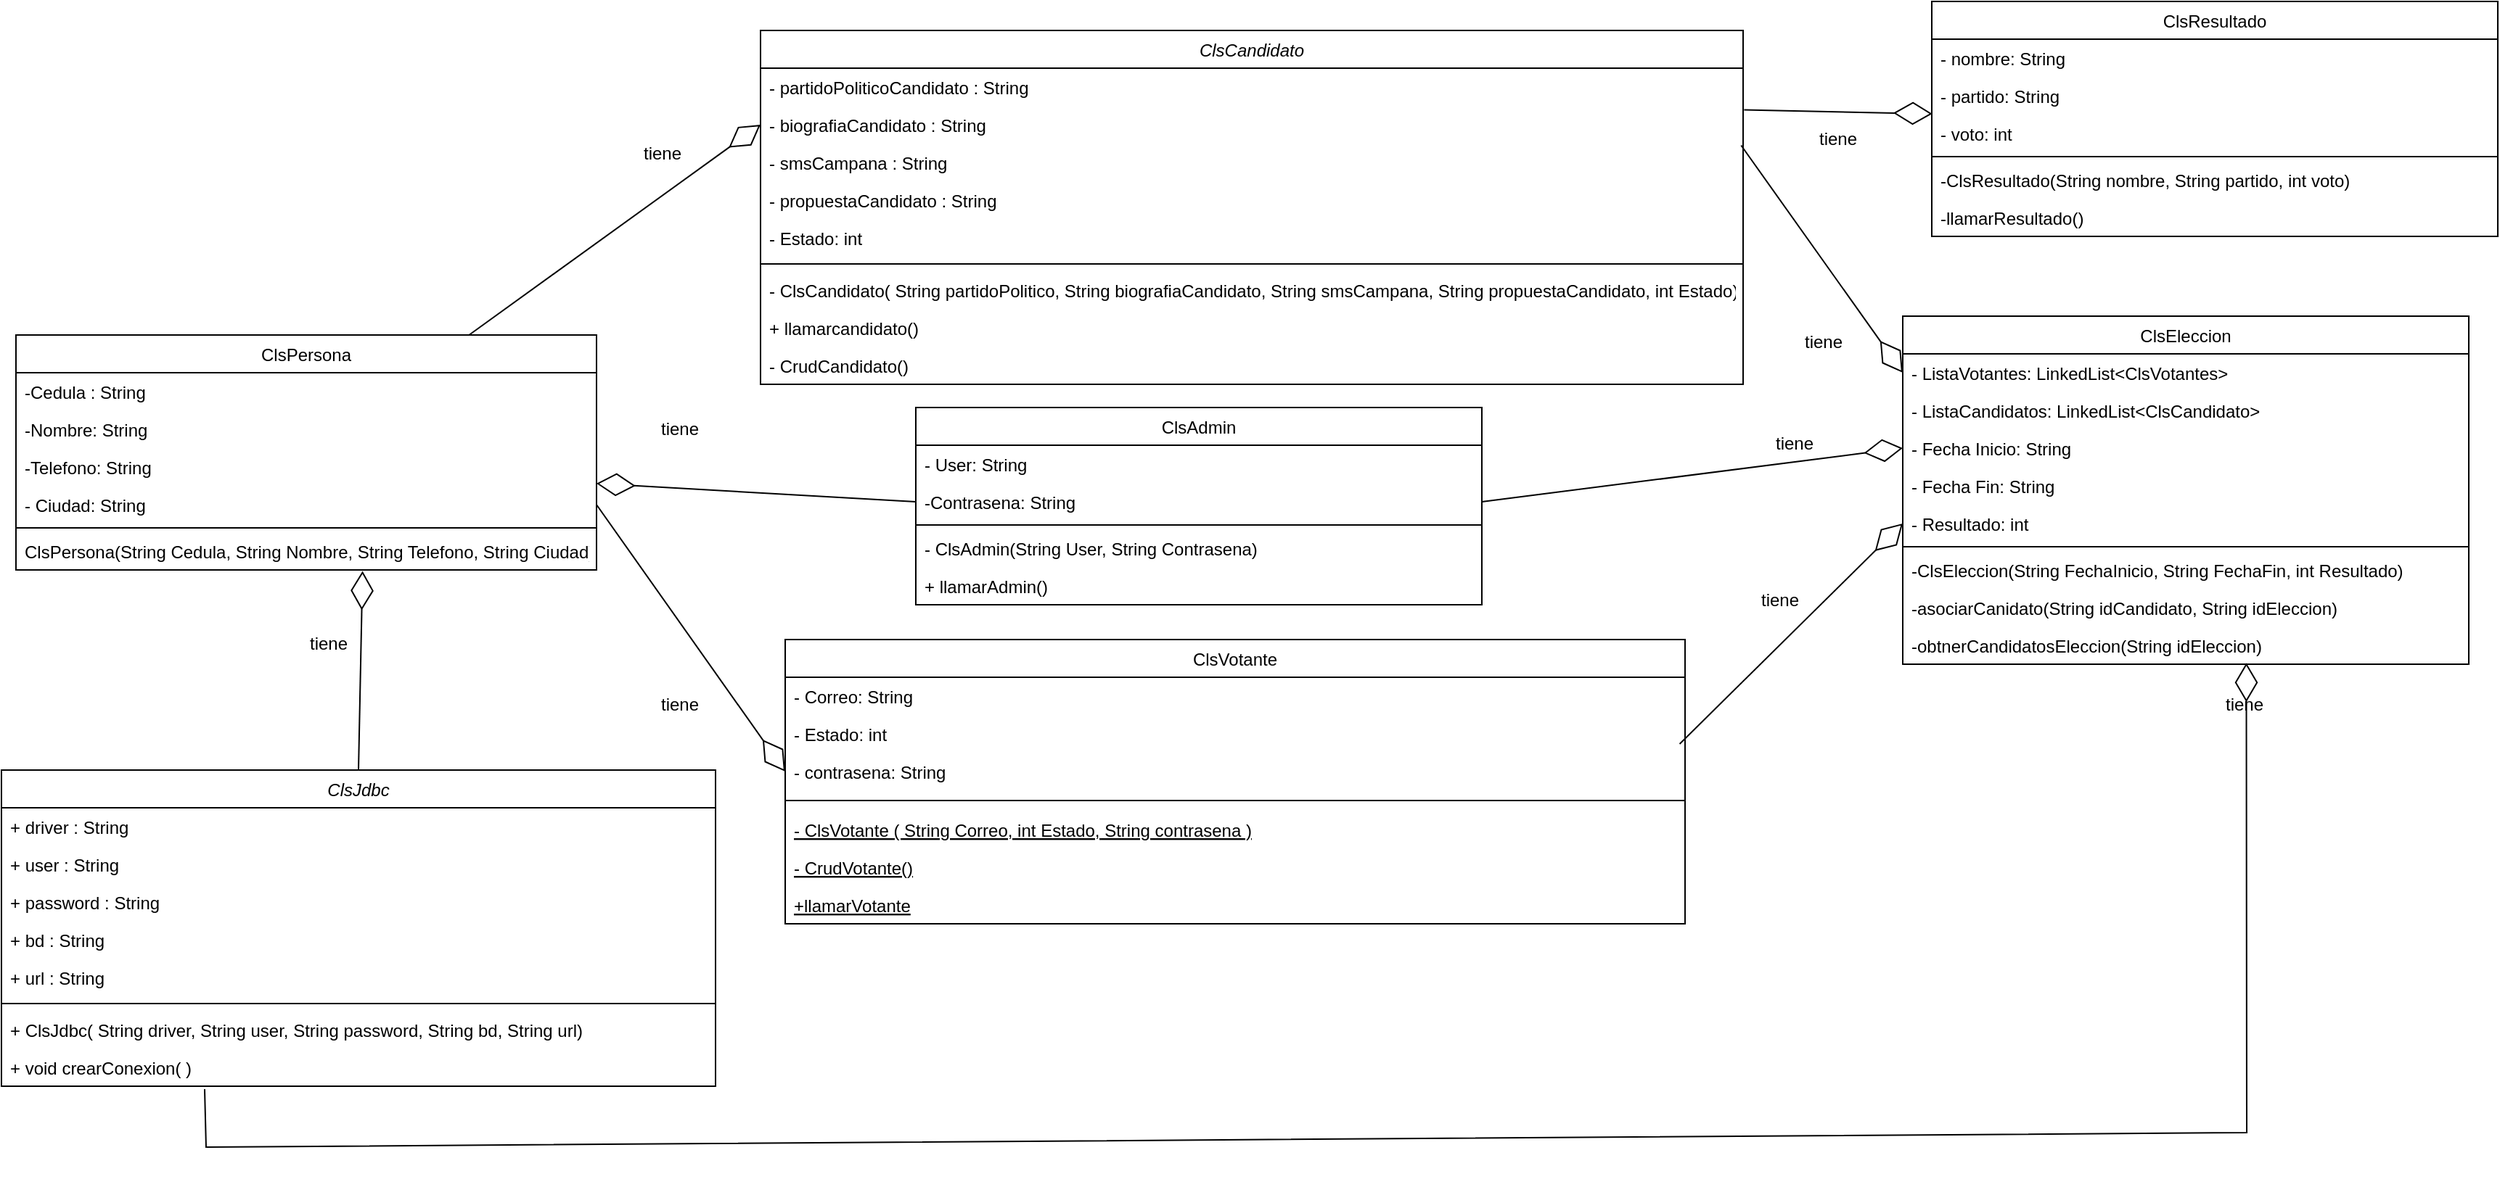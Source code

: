 <mxfile version="20.2.2" type="google" pages="2"><diagram id="C5RBs43oDa-KdzZeNtuy" name="Diagrama de clases"><mxGraphModel grid="1" page="1" gridSize="10" guides="0" tooltips="1" connect="1" arrows="1" fold="1" pageScale="1" pageWidth="827" pageHeight="1169" math="0" shadow="0"><root><mxCell id="WIyWlLk6GJQsqaUBKTNV-0"/><mxCell id="WIyWlLk6GJQsqaUBKTNV-1" parent="WIyWlLk6GJQsqaUBKTNV-0"/><mxCell id="zkfFHV4jXpPFQw0GAbJ--0" value="ClsCandidato" style="swimlane;fontStyle=2;align=center;verticalAlign=top;childLayout=stackLayout;horizontal=1;startSize=26;horizontalStack=0;resizeParent=1;resizeLast=0;collapsible=1;marginBottom=0;rounded=0;shadow=0;strokeWidth=1;" vertex="1" parent="WIyWlLk6GJQsqaUBKTNV-1"><mxGeometry x="543" y="80" width="677" height="244" as="geometry"><mxRectangle x="230" y="140" width="160" height="26" as="alternateBounds"/></mxGeometry></mxCell><mxCell id="zkfFHV4jXpPFQw0GAbJ--2" value="- partidoPoliticoCandidato : String" style="text;align=left;verticalAlign=top;spacingLeft=4;spacingRight=4;overflow=hidden;rotatable=0;points=[[0,0.5],[1,0.5]];portConstraint=eastwest;rounded=0;shadow=0;html=0;" vertex="1" parent="zkfFHV4jXpPFQw0GAbJ--0"><mxGeometry y="26" width="677" height="26" as="geometry"/></mxCell><mxCell id="zkfFHV4jXpPFQw0GAbJ--3" value="- biografiaCandidato : String&#10;&#10;" style="text;align=left;verticalAlign=top;spacingLeft=4;spacingRight=4;overflow=hidden;rotatable=0;points=[[0,0.5],[1,0.5]];portConstraint=eastwest;rounded=0;shadow=0;html=0;" vertex="1" parent="zkfFHV4jXpPFQw0GAbJ--0"><mxGeometry y="52" width="677" height="26" as="geometry"/></mxCell><mxCell id="6kd-rnJcHIBinyVjtFBb-2" value="- smsCampana : String&#10;&#10;" style="text;align=left;verticalAlign=top;spacingLeft=4;spacingRight=4;overflow=hidden;rotatable=0;points=[[0,0.5],[1,0.5]];portConstraint=eastwest;rounded=0;shadow=0;html=0;" vertex="1" parent="zkfFHV4jXpPFQw0GAbJ--0"><mxGeometry y="78" width="677" height="26" as="geometry"/></mxCell><mxCell id="6kd-rnJcHIBinyVjtFBb-4" value="- propuestaCandidato : String" style="text;align=left;verticalAlign=top;spacingLeft=4;spacingRight=4;overflow=hidden;rotatable=0;points=[[0,0.5],[1,0.5]];portConstraint=eastwest;rounded=0;shadow=0;html=0;" vertex="1" parent="zkfFHV4jXpPFQw0GAbJ--0"><mxGeometry y="104" width="677" height="26" as="geometry"/></mxCell><mxCell id="8CFvP_syK0QE3NV6u3Dt-2" value="- Estado: int" style="text;align=left;verticalAlign=top;spacingLeft=4;spacingRight=4;overflow=hidden;rotatable=0;points=[[0,0.5],[1,0.5]];portConstraint=eastwest;" vertex="1" parent="zkfFHV4jXpPFQw0GAbJ--0"><mxGeometry y="130" width="677" height="26" as="geometry"/></mxCell><mxCell id="zkfFHV4jXpPFQw0GAbJ--4" value="" style="line;html=1;strokeWidth=1;align=left;verticalAlign=middle;spacingTop=-1;spacingLeft=3;spacingRight=3;rotatable=0;labelPosition=right;points=[];portConstraint=eastwest;" vertex="1" parent="zkfFHV4jXpPFQw0GAbJ--0"><mxGeometry y="156" width="677" height="10" as="geometry"/></mxCell><mxCell id="zkfFHV4jXpPFQw0GAbJ--5" value="- ClsCandidato( String partidoPolitico, String biografiaCandidato, String smsCampana, String propuestaCandidato, int Estado)" style="text;align=left;verticalAlign=top;spacingLeft=4;spacingRight=4;overflow=hidden;rotatable=0;points=[[0,0.5],[1,0.5]];portConstraint=eastwest;" vertex="1" parent="zkfFHV4jXpPFQw0GAbJ--0"><mxGeometry y="166" width="677" height="26" as="geometry"/></mxCell><mxCell id="8CFvP_syK0QE3NV6u3Dt-0" value="+ llamarcandidato()&#10;" style="text;align=left;verticalAlign=top;spacingLeft=4;spacingRight=4;overflow=hidden;rotatable=0;points=[[0,0.5],[1,0.5]];portConstraint=eastwest;" vertex="1" parent="zkfFHV4jXpPFQw0GAbJ--0"><mxGeometry y="192" width="677" height="26" as="geometry"/></mxCell><mxCell id="8CFvP_syK0QE3NV6u3Dt-1" value="- CrudCandidato()" style="text;align=left;verticalAlign=top;spacingLeft=4;spacingRight=4;overflow=hidden;rotatable=0;points=[[0,0.5],[1,0.5]];portConstraint=eastwest;" vertex="1" parent="zkfFHV4jXpPFQw0GAbJ--0"><mxGeometry y="218" width="677" height="26" as="geometry"/></mxCell><mxCell id="zkfFHV4jXpPFQw0GAbJ--6" value="ClsVotante" style="swimlane;fontStyle=0;align=center;verticalAlign=top;childLayout=stackLayout;horizontal=1;startSize=26;horizontalStack=0;resizeParent=1;resizeLast=0;collapsible=1;marginBottom=0;rounded=0;shadow=0;strokeWidth=1;" vertex="1" parent="WIyWlLk6GJQsqaUBKTNV-1"><mxGeometry x="560" y="500" width="620" height="196" as="geometry"><mxRectangle x="130" y="380" width="160" height="26" as="alternateBounds"/></mxGeometry></mxCell><mxCell id="zkfFHV4jXpPFQw0GAbJ--7" value="- Correo: String" style="text;align=left;verticalAlign=top;spacingLeft=4;spacingRight=4;overflow=hidden;rotatable=0;points=[[0,0.5],[1,0.5]];portConstraint=eastwest;" vertex="1" parent="zkfFHV4jXpPFQw0GAbJ--6"><mxGeometry y="26" width="620" height="26" as="geometry"/></mxCell><mxCell id="zkfFHV4jXpPFQw0GAbJ--8" value="- Estado: int" style="text;align=left;verticalAlign=top;spacingLeft=4;spacingRight=4;overflow=hidden;rotatable=0;points=[[0,0.5],[1,0.5]];portConstraint=eastwest;rounded=0;shadow=0;html=0;" vertex="1" parent="zkfFHV4jXpPFQw0GAbJ--6"><mxGeometry y="52" width="620" height="26" as="geometry"/></mxCell><mxCell id="6kd-rnJcHIBinyVjtFBb-9" value="- contrasena: String" style="text;align=left;verticalAlign=top;spacingLeft=4;spacingRight=4;overflow=hidden;rotatable=0;points=[[0,0.5],[1,0.5]];portConstraint=eastwest;rounded=0;shadow=0;html=0;" vertex="1" parent="zkfFHV4jXpPFQw0GAbJ--6"><mxGeometry y="78" width="620" height="26" as="geometry"/></mxCell><mxCell id="zkfFHV4jXpPFQw0GAbJ--9" value="" style="line;html=1;strokeWidth=1;align=left;verticalAlign=middle;spacingTop=-1;spacingLeft=3;spacingRight=3;rotatable=0;labelPosition=right;points=[];portConstraint=eastwest;" vertex="1" parent="zkfFHV4jXpPFQw0GAbJ--6"><mxGeometry y="104" width="620" height="14" as="geometry"/></mxCell><mxCell id="zkfFHV4jXpPFQw0GAbJ--10" value="- ClsVotante ( String Correo, int Estado, String contrasena )" style="text;align=left;verticalAlign=top;spacingLeft=4;spacingRight=4;overflow=hidden;rotatable=0;points=[[0,0.5],[1,0.5]];portConstraint=eastwest;fontStyle=4" vertex="1" parent="zkfFHV4jXpPFQw0GAbJ--6"><mxGeometry y="118" width="620" height="26" as="geometry"/></mxCell><mxCell id="qaVWxk2MzjuElgcVNs6F-1" value="- CrudVotante()" style="text;align=left;verticalAlign=top;spacingLeft=4;spacingRight=4;overflow=hidden;rotatable=0;points=[[0,0.5],[1,0.5]];portConstraint=eastwest;fontStyle=4" vertex="1" parent="zkfFHV4jXpPFQw0GAbJ--6"><mxGeometry y="144" width="620" height="26" as="geometry"/></mxCell><mxCell id="qaVWxk2MzjuElgcVNs6F-2" value="+llamarVotante" style="text;align=left;verticalAlign=top;spacingLeft=4;spacingRight=4;overflow=hidden;rotatable=0;points=[[0,0.5],[1,0.5]];portConstraint=eastwest;fontStyle=4" vertex="1" parent="zkfFHV4jXpPFQw0GAbJ--6"><mxGeometry y="170" width="620" height="26" as="geometry"/></mxCell><mxCell id="zkfFHV4jXpPFQw0GAbJ--13" value="ClsEleccion" style="swimlane;fontStyle=0;align=center;verticalAlign=top;childLayout=stackLayout;horizontal=1;startSize=26;horizontalStack=0;resizeParent=1;resizeLast=0;collapsible=1;marginBottom=0;rounded=0;shadow=0;strokeWidth=1;" vertex="1" parent="WIyWlLk6GJQsqaUBKTNV-1"><mxGeometry x="1330" y="277" width="390" height="240" as="geometry"><mxRectangle x="340" y="380" width="170" height="26" as="alternateBounds"/></mxGeometry></mxCell><mxCell id="zkfFHV4jXpPFQw0GAbJ--14" value="- ListaVotantes: LinkedList&lt;ClsVotantes&gt;" style="text;align=left;verticalAlign=top;spacingLeft=4;spacingRight=4;overflow=hidden;rotatable=0;points=[[0,0.5],[1,0.5]];portConstraint=eastwest;" vertex="1" parent="zkfFHV4jXpPFQw0GAbJ--13"><mxGeometry y="26" width="390" height="26" as="geometry"/></mxCell><mxCell id="6kd-rnJcHIBinyVjtFBb-13" value="- ListaCandidatos: LinkedList&lt;ClsCandidato&gt;" style="text;align=left;verticalAlign=top;spacingLeft=4;spacingRight=4;overflow=hidden;rotatable=0;points=[[0,0.5],[1,0.5]];portConstraint=eastwest;" vertex="1" parent="zkfFHV4jXpPFQw0GAbJ--13"><mxGeometry y="52" width="390" height="26" as="geometry"/></mxCell><mxCell id="adXyO_sQMD6MabwnWfUt-0" value="- Fecha Inicio: String&#10;" style="text;align=left;verticalAlign=top;spacingLeft=4;spacingRight=4;overflow=hidden;rotatable=0;points=[[0,0.5],[1,0.5]];portConstraint=eastwest;" vertex="1" parent="zkfFHV4jXpPFQw0GAbJ--13"><mxGeometry y="78" width="390" height="26" as="geometry"/></mxCell><mxCell id="adXyO_sQMD6MabwnWfUt-1" value="- Fecha Fin: String" style="text;align=left;verticalAlign=top;spacingLeft=4;spacingRight=4;overflow=hidden;rotatable=0;points=[[0,0.5],[1,0.5]];portConstraint=eastwest;" vertex="1" parent="zkfFHV4jXpPFQw0GAbJ--13"><mxGeometry y="104" width="390" height="26" as="geometry"/></mxCell><mxCell id="S5izapRbsjuze15rUxCI-21" value="- Resultado: int" style="text;align=left;verticalAlign=top;spacingLeft=4;spacingRight=4;overflow=hidden;rotatable=0;points=[[0,0.5],[1,0.5]];portConstraint=eastwest;" vertex="1" parent="zkfFHV4jXpPFQw0GAbJ--13"><mxGeometry y="130" width="390" height="26" as="geometry"/></mxCell><mxCell id="zkfFHV4jXpPFQw0GAbJ--15" value="" style="line;html=1;strokeWidth=1;align=left;verticalAlign=middle;spacingTop=-1;spacingLeft=3;spacingRight=3;rotatable=0;labelPosition=right;points=[];portConstraint=eastwest;" vertex="1" parent="zkfFHV4jXpPFQw0GAbJ--13"><mxGeometry y="156" width="390" height="6" as="geometry"/></mxCell><mxCell id="6kd-rnJcHIBinyVjtFBb-15" value="-ClsEleccion(String FechaInicio, String FechaFin, int Resultado)&#10;" style="text;align=left;verticalAlign=top;spacingLeft=4;spacingRight=4;overflow=hidden;rotatable=0;points=[[0,0.5],[1,0.5]];portConstraint=eastwest;" vertex="1" parent="zkfFHV4jXpPFQw0GAbJ--13"><mxGeometry y="162" width="390" height="26" as="geometry"/></mxCell><mxCell id="rakA31RXLFydG6ZhVUxs-8" value="-asociarCanidato(String idCandidato, String idEleccion)" style="text;align=left;verticalAlign=top;spacingLeft=4;spacingRight=4;overflow=hidden;rotatable=0;points=[[0,0.5],[1,0.5]];portConstraint=eastwest;" vertex="1" parent="zkfFHV4jXpPFQw0GAbJ--13"><mxGeometry y="188" width="390" height="26" as="geometry"/></mxCell><mxCell id="rakA31RXLFydG6ZhVUxs-9" value="-obtnerCandidatosEleccion(String idEleccion)" style="text;align=left;verticalAlign=top;spacingLeft=4;spacingRight=4;overflow=hidden;rotatable=0;points=[[0,0.5],[1,0.5]];portConstraint=eastwest;" vertex="1" parent="zkfFHV4jXpPFQw0GAbJ--13"><mxGeometry y="214" width="390" height="26" as="geometry"/></mxCell><mxCell id="6kd-rnJcHIBinyVjtFBb-21" value="" style="endArrow=diamondThin;endFill=0;endSize=24;html=1;rounded=0;exitX=0.994;exitY=-0.231;exitDx=0;exitDy=0;exitPerimeter=0;entryX=0;entryY=0.5;entryDx=0;entryDy=0;" edge="1" parent="WIyWlLk6GJQsqaUBKTNV-1" source="6kd-rnJcHIBinyVjtFBb-9" target="S5izapRbsjuze15rUxCI-21"><mxGeometry width="160" relative="1" as="geometry"><mxPoint x="1110" y="410" as="sourcePoint"/><mxPoint x="1270" y="410" as="targetPoint"/></mxGeometry></mxCell><mxCell id="6kd-rnJcHIBinyVjtFBb-22" value="" style="endArrow=diamondThin;endFill=0;endSize=24;html=1;rounded=0;exitX=0.998;exitY=1.048;exitDx=0;exitDy=0;entryX=0;entryY=0.5;entryDx=0;entryDy=0;exitPerimeter=0;" edge="1" parent="WIyWlLk6GJQsqaUBKTNV-1" source="zkfFHV4jXpPFQw0GAbJ--3" target="zkfFHV4jXpPFQw0GAbJ--14"><mxGeometry width="160" relative="1" as="geometry"><mxPoint x="1100" y="203" as="sourcePoint"/><mxPoint x="1270" y="410" as="targetPoint"/></mxGeometry></mxCell><mxCell id="6kd-rnJcHIBinyVjtFBb-23" value="tiene" style="text;html=1;align=center;verticalAlign=middle;resizable=0;points=[];autosize=1;strokeColor=none;fillColor=none;" vertex="1" parent="WIyWlLk6GJQsqaUBKTNV-1"><mxGeometry x="1250" y="280" width="50" height="30" as="geometry"/></mxCell><mxCell id="6kd-rnJcHIBinyVjtFBb-24" value="tiene" style="text;html=1;align=center;verticalAlign=middle;resizable=0;points=[];autosize=1;strokeColor=none;fillColor=none;" vertex="1" parent="WIyWlLk6GJQsqaUBKTNV-1"><mxGeometry x="1220" y="458" width="50" height="30" as="geometry"/></mxCell><mxCell id="adXyO_sQMD6MabwnWfUt-10" value="ClsAdmin" style="swimlane;fontStyle=0;align=center;verticalAlign=top;childLayout=stackLayout;horizontal=1;startSize=26;horizontalStack=0;resizeParent=1;resizeLast=0;collapsible=1;marginBottom=0;rounded=0;shadow=0;strokeWidth=1;" vertex="1" parent="WIyWlLk6GJQsqaUBKTNV-1"><mxGeometry x="650" y="340" width="390" height="136" as="geometry"><mxRectangle x="340" y="380" width="170" height="26" as="alternateBounds"/></mxGeometry></mxCell><mxCell id="adXyO_sQMD6MabwnWfUt-11" value="- User: String" style="text;align=left;verticalAlign=top;spacingLeft=4;spacingRight=4;overflow=hidden;rotatable=0;points=[[0,0.5],[1,0.5]];portConstraint=eastwest;" vertex="1" parent="adXyO_sQMD6MabwnWfUt-10"><mxGeometry y="26" width="390" height="26" as="geometry"/></mxCell><mxCell id="adXyO_sQMD6MabwnWfUt-12" value="-Contrasena: String " style="text;align=left;verticalAlign=top;spacingLeft=4;spacingRight=4;overflow=hidden;rotatable=0;points=[[0,0.5],[1,0.5]];portConstraint=eastwest;" vertex="1" parent="adXyO_sQMD6MabwnWfUt-10"><mxGeometry y="52" width="390" height="26" as="geometry"/></mxCell><mxCell id="adXyO_sQMD6MabwnWfUt-15" value="" style="line;html=1;strokeWidth=1;align=left;verticalAlign=middle;spacingTop=-1;spacingLeft=3;spacingRight=3;rotatable=0;labelPosition=right;points=[];portConstraint=eastwest;" vertex="1" parent="adXyO_sQMD6MabwnWfUt-10"><mxGeometry y="78" width="390" height="6" as="geometry"/></mxCell><mxCell id="adXyO_sQMD6MabwnWfUt-16" value="- ClsAdmin(String User, String Contrasena)" style="text;align=left;verticalAlign=top;spacingLeft=4;spacingRight=4;overflow=hidden;rotatable=0;points=[[0,0.5],[1,0.5]];portConstraint=eastwest;" vertex="1" parent="adXyO_sQMD6MabwnWfUt-10"><mxGeometry y="84" width="390" height="26" as="geometry"/></mxCell><mxCell id="QOSAk53ro1LpOJ4jNnNh-0" value="+ llamarAdmin()" style="text;align=left;verticalAlign=top;spacingLeft=4;spacingRight=4;overflow=hidden;rotatable=0;points=[[0,0.5],[1,0.5]];portConstraint=eastwest;" vertex="1" parent="adXyO_sQMD6MabwnWfUt-10"><mxGeometry y="110" width="390" height="26" as="geometry"/></mxCell><mxCell id="S5izapRbsjuze15rUxCI-0" value="ClsJdbc" style="swimlane;fontStyle=2;align=center;verticalAlign=top;childLayout=stackLayout;horizontal=1;startSize=26;horizontalStack=0;resizeParent=1;resizeLast=0;collapsible=1;marginBottom=0;rounded=0;shadow=0;strokeWidth=1;" vertex="1" parent="WIyWlLk6GJQsqaUBKTNV-1"><mxGeometry x="20" y="590" width="492" height="218" as="geometry"><mxRectangle x="230" y="140" width="160" height="26" as="alternateBounds"/></mxGeometry></mxCell><mxCell id="S5izapRbsjuze15rUxCI-1" value="+ driver : String" style="text;align=left;verticalAlign=top;spacingLeft=4;spacingRight=4;overflow=hidden;rotatable=0;points=[[0,0.5],[1,0.5]];portConstraint=eastwest;rounded=0;shadow=0;html=0;" vertex="1" parent="S5izapRbsjuze15rUxCI-0"><mxGeometry y="26" width="492" height="26" as="geometry"/></mxCell><mxCell id="S5izapRbsjuze15rUxCI-2" value="+ user : String" style="text;align=left;verticalAlign=top;spacingLeft=4;spacingRight=4;overflow=hidden;rotatable=0;points=[[0,0.5],[1,0.5]];portConstraint=eastwest;rounded=0;shadow=0;html=0;" vertex="1" parent="S5izapRbsjuze15rUxCI-0"><mxGeometry y="52" width="492" height="26" as="geometry"/></mxCell><mxCell id="S5izapRbsjuze15rUxCI-3" value="+ password : String&#10;&#10;" style="text;align=left;verticalAlign=top;spacingLeft=4;spacingRight=4;overflow=hidden;rotatable=0;points=[[0,0.5],[1,0.5]];portConstraint=eastwest;rounded=0;shadow=0;html=0;" vertex="1" parent="S5izapRbsjuze15rUxCI-0"><mxGeometry y="78" width="492" height="26" as="geometry"/></mxCell><mxCell id="S5izapRbsjuze15rUxCI-4" value="+ bd : String" style="text;align=left;verticalAlign=top;spacingLeft=4;spacingRight=4;overflow=hidden;rotatable=0;points=[[0,0.5],[1,0.5]];portConstraint=eastwest;rounded=0;shadow=0;html=0;" vertex="1" parent="S5izapRbsjuze15rUxCI-0"><mxGeometry y="104" width="492" height="26" as="geometry"/></mxCell><mxCell id="S5izapRbsjuze15rUxCI-7" value="+ url : String" style="text;align=left;verticalAlign=top;spacingLeft=4;spacingRight=4;overflow=hidden;rotatable=0;points=[[0,0.5],[1,0.5]];portConstraint=eastwest;" vertex="1" parent="S5izapRbsjuze15rUxCI-0"><mxGeometry y="130" width="492" height="26" as="geometry"/></mxCell><mxCell id="S5izapRbsjuze15rUxCI-5" value="" style="line;html=1;strokeWidth=1;align=left;verticalAlign=middle;spacingTop=-1;spacingLeft=3;spacingRight=3;rotatable=0;labelPosition=right;points=[];portConstraint=eastwest;" vertex="1" parent="S5izapRbsjuze15rUxCI-0"><mxGeometry y="156" width="492" height="10" as="geometry"/></mxCell><mxCell id="S5izapRbsjuze15rUxCI-6" value="+ ClsJdbc( String driver, String user, String password, String bd, String url)" style="text;align=left;verticalAlign=top;spacingLeft=4;spacingRight=4;overflow=hidden;rotatable=0;points=[[0,0.5],[1,0.5]];portConstraint=eastwest;" vertex="1" parent="S5izapRbsjuze15rUxCI-0"><mxGeometry y="166" width="492" height="26" as="geometry"/></mxCell><mxCell id="rakA31RXLFydG6ZhVUxs-10" value="+ void crearConexion( )" style="text;align=left;verticalAlign=top;spacingLeft=4;spacingRight=4;overflow=hidden;rotatable=0;points=[[0,0.5],[1,0.5]];portConstraint=eastwest;" vertex="1" parent="S5izapRbsjuze15rUxCI-0"><mxGeometry y="192" width="492" height="26" as="geometry"/></mxCell><mxCell id="S5izapRbsjuze15rUxCI-16" value="ClsPersona" style="swimlane;fontStyle=0;align=center;verticalAlign=top;childLayout=stackLayout;horizontal=1;startSize=26;horizontalStack=0;resizeParent=1;resizeLast=0;collapsible=1;marginBottom=0;rounded=0;shadow=0;strokeWidth=1;" vertex="1" parent="WIyWlLk6GJQsqaUBKTNV-1"><mxGeometry x="30" y="290" width="400" height="162" as="geometry"><mxRectangle x="340" y="380" width="170" height="26" as="alternateBounds"/></mxGeometry></mxCell><mxCell id="6kd-rnJcHIBinyVjtFBb-29" value="-Cedula : String" style="text;align=left;verticalAlign=top;spacingLeft=4;spacingRight=4;overflow=hidden;rotatable=0;points=[[0,0.5],[1,0.5]];portConstraint=eastwest;" vertex="1" parent="S5izapRbsjuze15rUxCI-16"><mxGeometry y="26" width="400" height="26" as="geometry"/></mxCell><mxCell id="adXyO_sQMD6MabwnWfUt-24" value="-Nombre: String" style="text;align=left;verticalAlign=top;spacingLeft=4;spacingRight=4;overflow=hidden;rotatable=0;points=[[0,0.5],[1,0.5]];portConstraint=eastwest;" vertex="1" parent="S5izapRbsjuze15rUxCI-16"><mxGeometry y="52" width="400" height="26" as="geometry"/></mxCell><mxCell id="adXyO_sQMD6MabwnWfUt-25" value="-Telefono: String" style="text;align=left;verticalAlign=top;spacingLeft=4;spacingRight=4;overflow=hidden;rotatable=0;points=[[0,0.5],[1,0.5]];portConstraint=eastwest;" vertex="1" parent="S5izapRbsjuze15rUxCI-16"><mxGeometry y="78" width="400" height="26" as="geometry"/></mxCell><mxCell id="adXyO_sQMD6MabwnWfUt-26" value="- Ciudad: String" style="text;align=left;verticalAlign=top;spacingLeft=4;spacingRight=4;overflow=hidden;rotatable=0;points=[[0,0.5],[1,0.5]];portConstraint=eastwest;" vertex="1" parent="S5izapRbsjuze15rUxCI-16"><mxGeometry y="104" width="400" height="26" as="geometry"/></mxCell><mxCell id="S5izapRbsjuze15rUxCI-19" value="" style="line;html=1;strokeWidth=1;align=left;verticalAlign=middle;spacingTop=-1;spacingLeft=3;spacingRight=3;rotatable=0;labelPosition=right;points=[];portConstraint=eastwest;" vertex="1" parent="S5izapRbsjuze15rUxCI-16"><mxGeometry y="130" width="400" height="6" as="geometry"/></mxCell><mxCell id="S5izapRbsjuze15rUxCI-20" value="ClsPersona(String Cedula, String Nombre, String Telefono, String Ciudad)" style="text;align=left;verticalAlign=top;spacingLeft=4;spacingRight=4;overflow=hidden;rotatable=0;points=[[0,0.5],[1,0.5]];portConstraint=eastwest;" vertex="1" parent="S5izapRbsjuze15rUxCI-16"><mxGeometry y="136" width="400" height="26" as="geometry"/></mxCell><mxCell id="S5izapRbsjuze15rUxCI-24" value="" style="endArrow=diamondThin;endFill=0;endSize=24;html=1;rounded=0;exitX=1;exitY=0.5;exitDx=0;exitDy=0;entryX=0;entryY=0.5;entryDx=0;entryDy=0;" edge="1" parent="WIyWlLk6GJQsqaUBKTNV-1" source="adXyO_sQMD6MabwnWfUt-26" target="6kd-rnJcHIBinyVjtFBb-9"><mxGeometry width="160" relative="1" as="geometry"><mxPoint x="310.002" y="429.998" as="sourcePoint"/><mxPoint x="461.15" y="673.88" as="targetPoint"/></mxGeometry></mxCell><mxCell id="S5izapRbsjuze15rUxCI-25" value="" style="endArrow=diamondThin;endFill=0;endSize=24;html=1;rounded=0;entryX=0;entryY=0.5;entryDx=0;entryDy=0;" edge="1" parent="WIyWlLk6GJQsqaUBKTNV-1" source="S5izapRbsjuze15rUxCI-16" target="zkfFHV4jXpPFQw0GAbJ--3"><mxGeometry width="160" relative="1" as="geometry"><mxPoint x="340.0" y="266.994" as="sourcePoint"/><mxPoint x="503.72" y="150.0" as="targetPoint"/></mxGeometry></mxCell><mxCell id="S5izapRbsjuze15rUxCI-26" value="" style="endArrow=diamondThin;endFill=0;endSize=24;html=1;rounded=0;exitX=0.5;exitY=0;exitDx=0;exitDy=0;entryX=0.597;entryY=1.031;entryDx=0;entryDy=0;entryPerimeter=0;" edge="1" parent="WIyWlLk6GJQsqaUBKTNV-1" source="S5izapRbsjuze15rUxCI-0" target="S5izapRbsjuze15rUxCI-20"><mxGeometry width="160" relative="1" as="geometry"><mxPoint x="353" y="440" as="sourcePoint"/><mxPoint x="266" y="470" as="targetPoint"/></mxGeometry></mxCell><mxCell id="S5izapRbsjuze15rUxCI-27" value="" style="endArrow=diamondThin;endFill=0;endSize=24;html=1;rounded=0;entryX=0.607;entryY=0.966;entryDx=0;entryDy=0;entryPerimeter=0;" edge="1" parent="WIyWlLk6GJQsqaUBKTNV-1" target="rakA31RXLFydG6ZhVUxs-9"><mxGeometry width="160" relative="1" as="geometry"><mxPoint x="160" y="810" as="sourcePoint"/><mxPoint x="1560" y="490" as="targetPoint"/><Array as="points"><mxPoint x="161" y="850"/><mxPoint x="1567" y="840"/></Array></mxGeometry></mxCell><mxCell id="S5izapRbsjuze15rUxCI-28" value="" style="endArrow=diamondThin;endFill=0;endSize=24;html=1;rounded=0;exitX=0;exitY=0.5;exitDx=0;exitDy=0;" edge="1" parent="WIyWlLk6GJQsqaUBKTNV-1" source="adXyO_sQMD6MabwnWfUt-12" target="adXyO_sQMD6MabwnWfUt-25"><mxGeometry width="160" relative="1" as="geometry"><mxPoint x="530" y="370" as="sourcePoint"/><mxPoint x="720" y="554" as="targetPoint"/></mxGeometry></mxCell><mxCell id="S5izapRbsjuze15rUxCI-29" value="" style="endArrow=diamondThin;endFill=0;endSize=24;html=1;rounded=0;exitX=1;exitY=0.5;exitDx=0;exitDy=0;entryX=0;entryY=0.5;entryDx=0;entryDy=0;" edge="1" parent="WIyWlLk6GJQsqaUBKTNV-1" source="adXyO_sQMD6MabwnWfUt-12" target="adXyO_sQMD6MabwnWfUt-0"><mxGeometry width="160" relative="1" as="geometry"><mxPoint x="1051" y="268" as="sourcePoint"/><mxPoint x="1241" y="452" as="targetPoint"/></mxGeometry></mxCell><mxCell id="S5izapRbsjuze15rUxCI-31" value="tiene" style="text;html=1;align=center;verticalAlign=middle;resizable=0;points=[];autosize=1;strokeColor=none;fillColor=none;" vertex="1" parent="WIyWlLk6GJQsqaUBKTNV-1"><mxGeometry x="1230" y="350" width="50" height="30" as="geometry"/></mxCell><mxCell id="S5izapRbsjuze15rUxCI-32" value="tiene" style="text;html=1;align=center;verticalAlign=middle;resizable=0;points=[];autosize=1;strokeColor=none;fillColor=none;" vertex="1" parent="WIyWlLk6GJQsqaUBKTNV-1"><mxGeometry x="462" y="340" width="50" height="30" as="geometry"/></mxCell><mxCell id="S5izapRbsjuze15rUxCI-33" value="tiene" style="text;html=1;align=center;verticalAlign=middle;resizable=0;points=[];autosize=1;strokeColor=none;fillColor=none;" vertex="1" parent="WIyWlLk6GJQsqaUBKTNV-1"><mxGeometry x="450" y="150" width="50" height="30" as="geometry"/></mxCell><mxCell id="S5izapRbsjuze15rUxCI-34" value="tiene" style="text;html=1;align=center;verticalAlign=middle;resizable=0;points=[];autosize=1;strokeColor=none;fillColor=none;" vertex="1" parent="WIyWlLk6GJQsqaUBKTNV-1"><mxGeometry x="462" y="530" width="50" height="30" as="geometry"/></mxCell><mxCell id="S5izapRbsjuze15rUxCI-35" value="tiene" style="text;html=1;align=center;verticalAlign=middle;resizable=0;points=[];autosize=1;strokeColor=none;fillColor=none;" vertex="1" parent="WIyWlLk6GJQsqaUBKTNV-1"><mxGeometry x="220" y="488" width="50" height="30" as="geometry"/></mxCell><mxCell id="S5izapRbsjuze15rUxCI-36" value="tiene" style="text;html=1;align=center;verticalAlign=middle;resizable=0;points=[];autosize=1;strokeColor=none;fillColor=none;" vertex="1" parent="WIyWlLk6GJQsqaUBKTNV-1"><mxGeometry x="1540" y="530" width="50" height="30" as="geometry"/></mxCell><mxCell id="rakA31RXLFydG6ZhVUxs-0" value="ClsResultado" style="swimlane;fontStyle=0;align=center;verticalAlign=top;childLayout=stackLayout;horizontal=1;startSize=26;horizontalStack=0;resizeParent=1;resizeLast=0;collapsible=1;marginBottom=0;rounded=0;shadow=0;strokeWidth=1;" vertex="1" parent="WIyWlLk6GJQsqaUBKTNV-1"><mxGeometry x="1350" y="60" width="390" height="162" as="geometry"><mxRectangle x="340" y="380" width="170" height="26" as="alternateBounds"/></mxGeometry></mxCell><mxCell id="rakA31RXLFydG6ZhVUxs-1" value="- nombre: String" style="text;align=left;verticalAlign=top;spacingLeft=4;spacingRight=4;overflow=hidden;rotatable=0;points=[[0,0.5],[1,0.5]];portConstraint=eastwest;" vertex="1" parent="rakA31RXLFydG6ZhVUxs-0"><mxGeometry y="26" width="390" height="26" as="geometry"/></mxCell><mxCell id="rakA31RXLFydG6ZhVUxs-2" value="- partido: String" style="text;align=left;verticalAlign=top;spacingLeft=4;spacingRight=4;overflow=hidden;rotatable=0;points=[[0,0.5],[1,0.5]];portConstraint=eastwest;" vertex="1" parent="rakA31RXLFydG6ZhVUxs-0"><mxGeometry y="52" width="390" height="26" as="geometry"/></mxCell><mxCell id="rakA31RXLFydG6ZhVUxs-3" value="- voto: int" style="text;align=left;verticalAlign=top;spacingLeft=4;spacingRight=4;overflow=hidden;rotatable=0;points=[[0,0.5],[1,0.5]];portConstraint=eastwest;" vertex="1" parent="rakA31RXLFydG6ZhVUxs-0"><mxGeometry y="78" width="390" height="26" as="geometry"/></mxCell><mxCell id="rakA31RXLFydG6ZhVUxs-6" value="" style="line;html=1;strokeWidth=1;align=left;verticalAlign=middle;spacingTop=-1;spacingLeft=3;spacingRight=3;rotatable=0;labelPosition=right;points=[];portConstraint=eastwest;" vertex="1" parent="rakA31RXLFydG6ZhVUxs-0"><mxGeometry y="104" width="390" height="6" as="geometry"/></mxCell><mxCell id="rakA31RXLFydG6ZhVUxs-7" value="-ClsResultado(String nombre, String partido, int voto)" style="text;align=left;verticalAlign=top;spacingLeft=4;spacingRight=4;overflow=hidden;rotatable=0;points=[[0,0.5],[1,0.5]];portConstraint=eastwest;" vertex="1" parent="rakA31RXLFydG6ZhVUxs-0"><mxGeometry y="110" width="390" height="26" as="geometry"/></mxCell><mxCell id="rakA31RXLFydG6ZhVUxs-11" value="-llamarResultado()" style="text;align=left;verticalAlign=top;spacingLeft=4;spacingRight=4;overflow=hidden;rotatable=0;points=[[0,0.5],[1,0.5]];portConstraint=eastwest;" vertex="1" parent="rakA31RXLFydG6ZhVUxs-0"><mxGeometry y="136" width="390" height="26" as="geometry"/></mxCell><mxCell id="rakA31RXLFydG6ZhVUxs-12" value="" style="endArrow=diamondThin;endFill=0;endSize=24;html=1;rounded=0;exitX=1.001;exitY=1.105;exitDx=0;exitDy=0;entryX=0.001;entryY=-0.019;entryDx=0;entryDy=0;exitPerimeter=0;entryPerimeter=0;" edge="1" parent="WIyWlLk6GJQsqaUBKTNV-1" source="zkfFHV4jXpPFQw0GAbJ--2" target="rakA31RXLFydG6ZhVUxs-3"><mxGeometry width="160" relative="1" as="geometry"><mxPoint x="1238.646" y="99.998" as="sourcePoint"/><mxPoint x="1350" y="256.75" as="targetPoint"/></mxGeometry></mxCell><mxCell id="rakA31RXLFydG6ZhVUxs-13" value="tiene" style="text;html=1;align=center;verticalAlign=middle;resizable=0;points=[];autosize=1;strokeColor=none;fillColor=none;" vertex="1" parent="WIyWlLk6GJQsqaUBKTNV-1"><mxGeometry x="1260" y="140" width="50" height="30" as="geometry"/></mxCell></root></mxGraphModel></diagram><diagram id="YovClcgZDV94-AhjBBf8" name="Diagrama MER"><mxGraphModel grid="1" page="1" gridSize="10" guides="1" tooltips="1" connect="1" arrows="1" fold="1" pageScale="1" pageWidth="827" pageHeight="1169" math="0" shadow="0"><root><mxCell id="0"/><mxCell id="1" parent="0"/><mxCell id="ucNgtjumW7gqPp2UK3Br-1" value="&lt;div style=&quot;box-sizing:border-box;width:100%;background:#e4e4e4;padding:2px;&quot;&gt;tbl_registro_candidato&lt;/div&gt;&lt;table style=&quot;width:100%;font-size:1em;&quot; cellpadding=&quot;2&quot; cellspacing=&quot;0&quot;&gt;&lt;tbody&gt;&lt;tr&gt;&lt;td&gt;PK&lt;/td&gt;&lt;td&gt;numero de cedula varchar(10)&lt;/td&gt;&lt;/tr&gt;&lt;tr&gt;&lt;td&gt;&lt;br&gt;&lt;/td&gt;&lt;td&gt;nombre varchar(250)&lt;/td&gt;&lt;/tr&gt;&lt;tr&gt;&lt;td&gt;&lt;/td&gt;&lt;td&gt;telefono varchar(10)&lt;br&gt;partido varchar(50)&lt;br&gt;ciudad varchar(200)&lt;br&gt;biografìa varchar(400)&lt;br&gt;smsCampana varchar(100)&lt;br&gt;propuesta varchar(400)&lt;br&gt;voto int&lt;/td&gt;&lt;/tr&gt;&lt;/tbody&gt;&lt;/table&gt;" style="verticalAlign=top;align=left;overflow=fill;html=1;" vertex="1" parent="1"><mxGeometry x="60" y="200" width="200" height="160" as="geometry"/></mxCell><mxCell id="ucNgtjumW7gqPp2UK3Br-2" value="&lt;div style=&quot;box-sizing:border-box;width:100%;background:#e4e4e4;padding:2px;&quot;&gt;tbl_registro_votante&lt;/div&gt;&lt;table style=&quot;width:100%;font-size:1em;&quot; cellpadding=&quot;2&quot; cellspacing=&quot;0&quot;&gt;&lt;tbody&gt;&lt;tr&gt;&lt;td&gt;PK&lt;/td&gt;&lt;td&gt;numero de cedula varchar(10)&lt;/td&gt;&lt;/tr&gt;&lt;tr&gt;&lt;td&gt;&lt;br&gt;&lt;/td&gt;&lt;td&gt;nombre varchar(250)&lt;/td&gt;&lt;/tr&gt;&lt;tr&gt;&lt;td&gt;&lt;/td&gt;&lt;td&gt;telefono varchar(10)&lt;br&gt;correo varchar(100)&lt;br&gt;ciudad varchar(100)&lt;br&gt;contrasena varchar(100)&lt;br&gt;estado int(1)&lt;br&gt;&lt;br&gt;&lt;/td&gt;&lt;/tr&gt;&lt;/tbody&gt;&lt;/table&gt;" style="verticalAlign=top;align=left;overflow=fill;html=1;" vertex="1" parent="1"><mxGeometry x="610" y="220" width="190" height="140" as="geometry"/></mxCell><mxCell id="ucNgtjumW7gqPp2UK3Br-3" value="&lt;div style=&quot;box-sizing:border-box;width:100%;background:#e4e4e4;padding:2px;&quot;&gt;tbl_user_admin&lt;/div&gt;&lt;table style=&quot;width:100%;font-size:1em;&quot; cellpadding=&quot;2&quot; cellspacing=&quot;0&quot;&gt;&lt;tbody&gt;&lt;tr&gt;&lt;td&gt;PK&lt;/td&gt;&lt;td&gt;cedula varchar(11)&lt;/td&gt;&lt;/tr&gt;&lt;tr&gt;&lt;td&gt;&lt;br&gt;&lt;/td&gt;&lt;td&gt;&lt;/td&gt;&lt;/tr&gt;&lt;tr&gt;&lt;td&gt;&lt;/td&gt;&lt;td&gt;contrasena varchar(50)&lt;br&gt;&lt;br&gt;&lt;br&gt;&lt;/td&gt;&lt;/tr&gt;&lt;/tbody&gt;&lt;/table&gt;" style="verticalAlign=top;align=left;overflow=fill;html=1;" vertex="1" parent="1"><mxGeometry x="330" y="40" width="190" height="80" as="geometry"/></mxCell><mxCell id="ucNgtjumW7gqPp2UK3Br-8" value="" style="edgeStyle=entityRelationEdgeStyle;fontSize=12;html=1;endArrow=ERoneToMany;rounded=0;exitX=1;exitY=0.5;exitDx=0;exitDy=0;entryX=0;entryY=0.25;entryDx=0;entryDy=0;" edge="1" parent="1" source="ucNgtjumW7gqPp2UK3Br-3" target="ucNgtjumW7gqPp2UK3Br-2"><mxGeometry width="100" height="100" relative="1" as="geometry"><mxPoint x="560" y="240" as="sourcePoint"/><mxPoint x="710" y="280" as="targetPoint"/></mxGeometry></mxCell><mxCell id="ucNgtjumW7gqPp2UK3Br-9" value="" style="edgeStyle=entityRelationEdgeStyle;fontSize=12;html=1;endArrow=ERoneToMany;rounded=0;exitX=0;exitY=0.5;exitDx=0;exitDy=0;entryX=1;entryY=0.25;entryDx=0;entryDy=0;" edge="1" parent="1" source="ucNgtjumW7gqPp2UK3Br-3" target="ucNgtjumW7gqPp2UK3Br-1"><mxGeometry width="100" height="100" relative="1" as="geometry"><mxPoint x="200" y="190" as="sourcePoint"/><mxPoint x="300" y="90" as="targetPoint"/></mxGeometry></mxCell></root></mxGraphModel></diagram></mxfile>